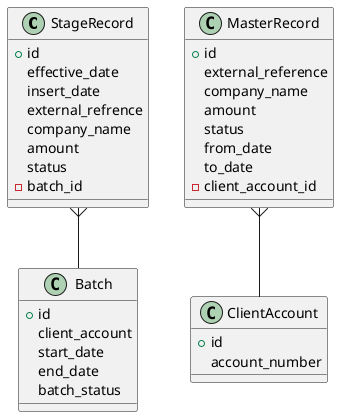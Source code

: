 @startuml ERD Design

class StageRecord {
    +id
    effective_date
    insert_date
    external_refrence
    company_name
    amount
    status
    -batch_id
}

class Batch {
    +id
    client_account
    start_date
    end_date
    batch_status
}

class MasterRecord {
    +id
    external_reference
    company_name
    amount
    status
    from_date
    to_date
    -client_account_id
}

class ClientAccount {
    +id
    account_number
}

StageRecord }-- Batch
MasterRecord }-- ClientAccount

@enduml